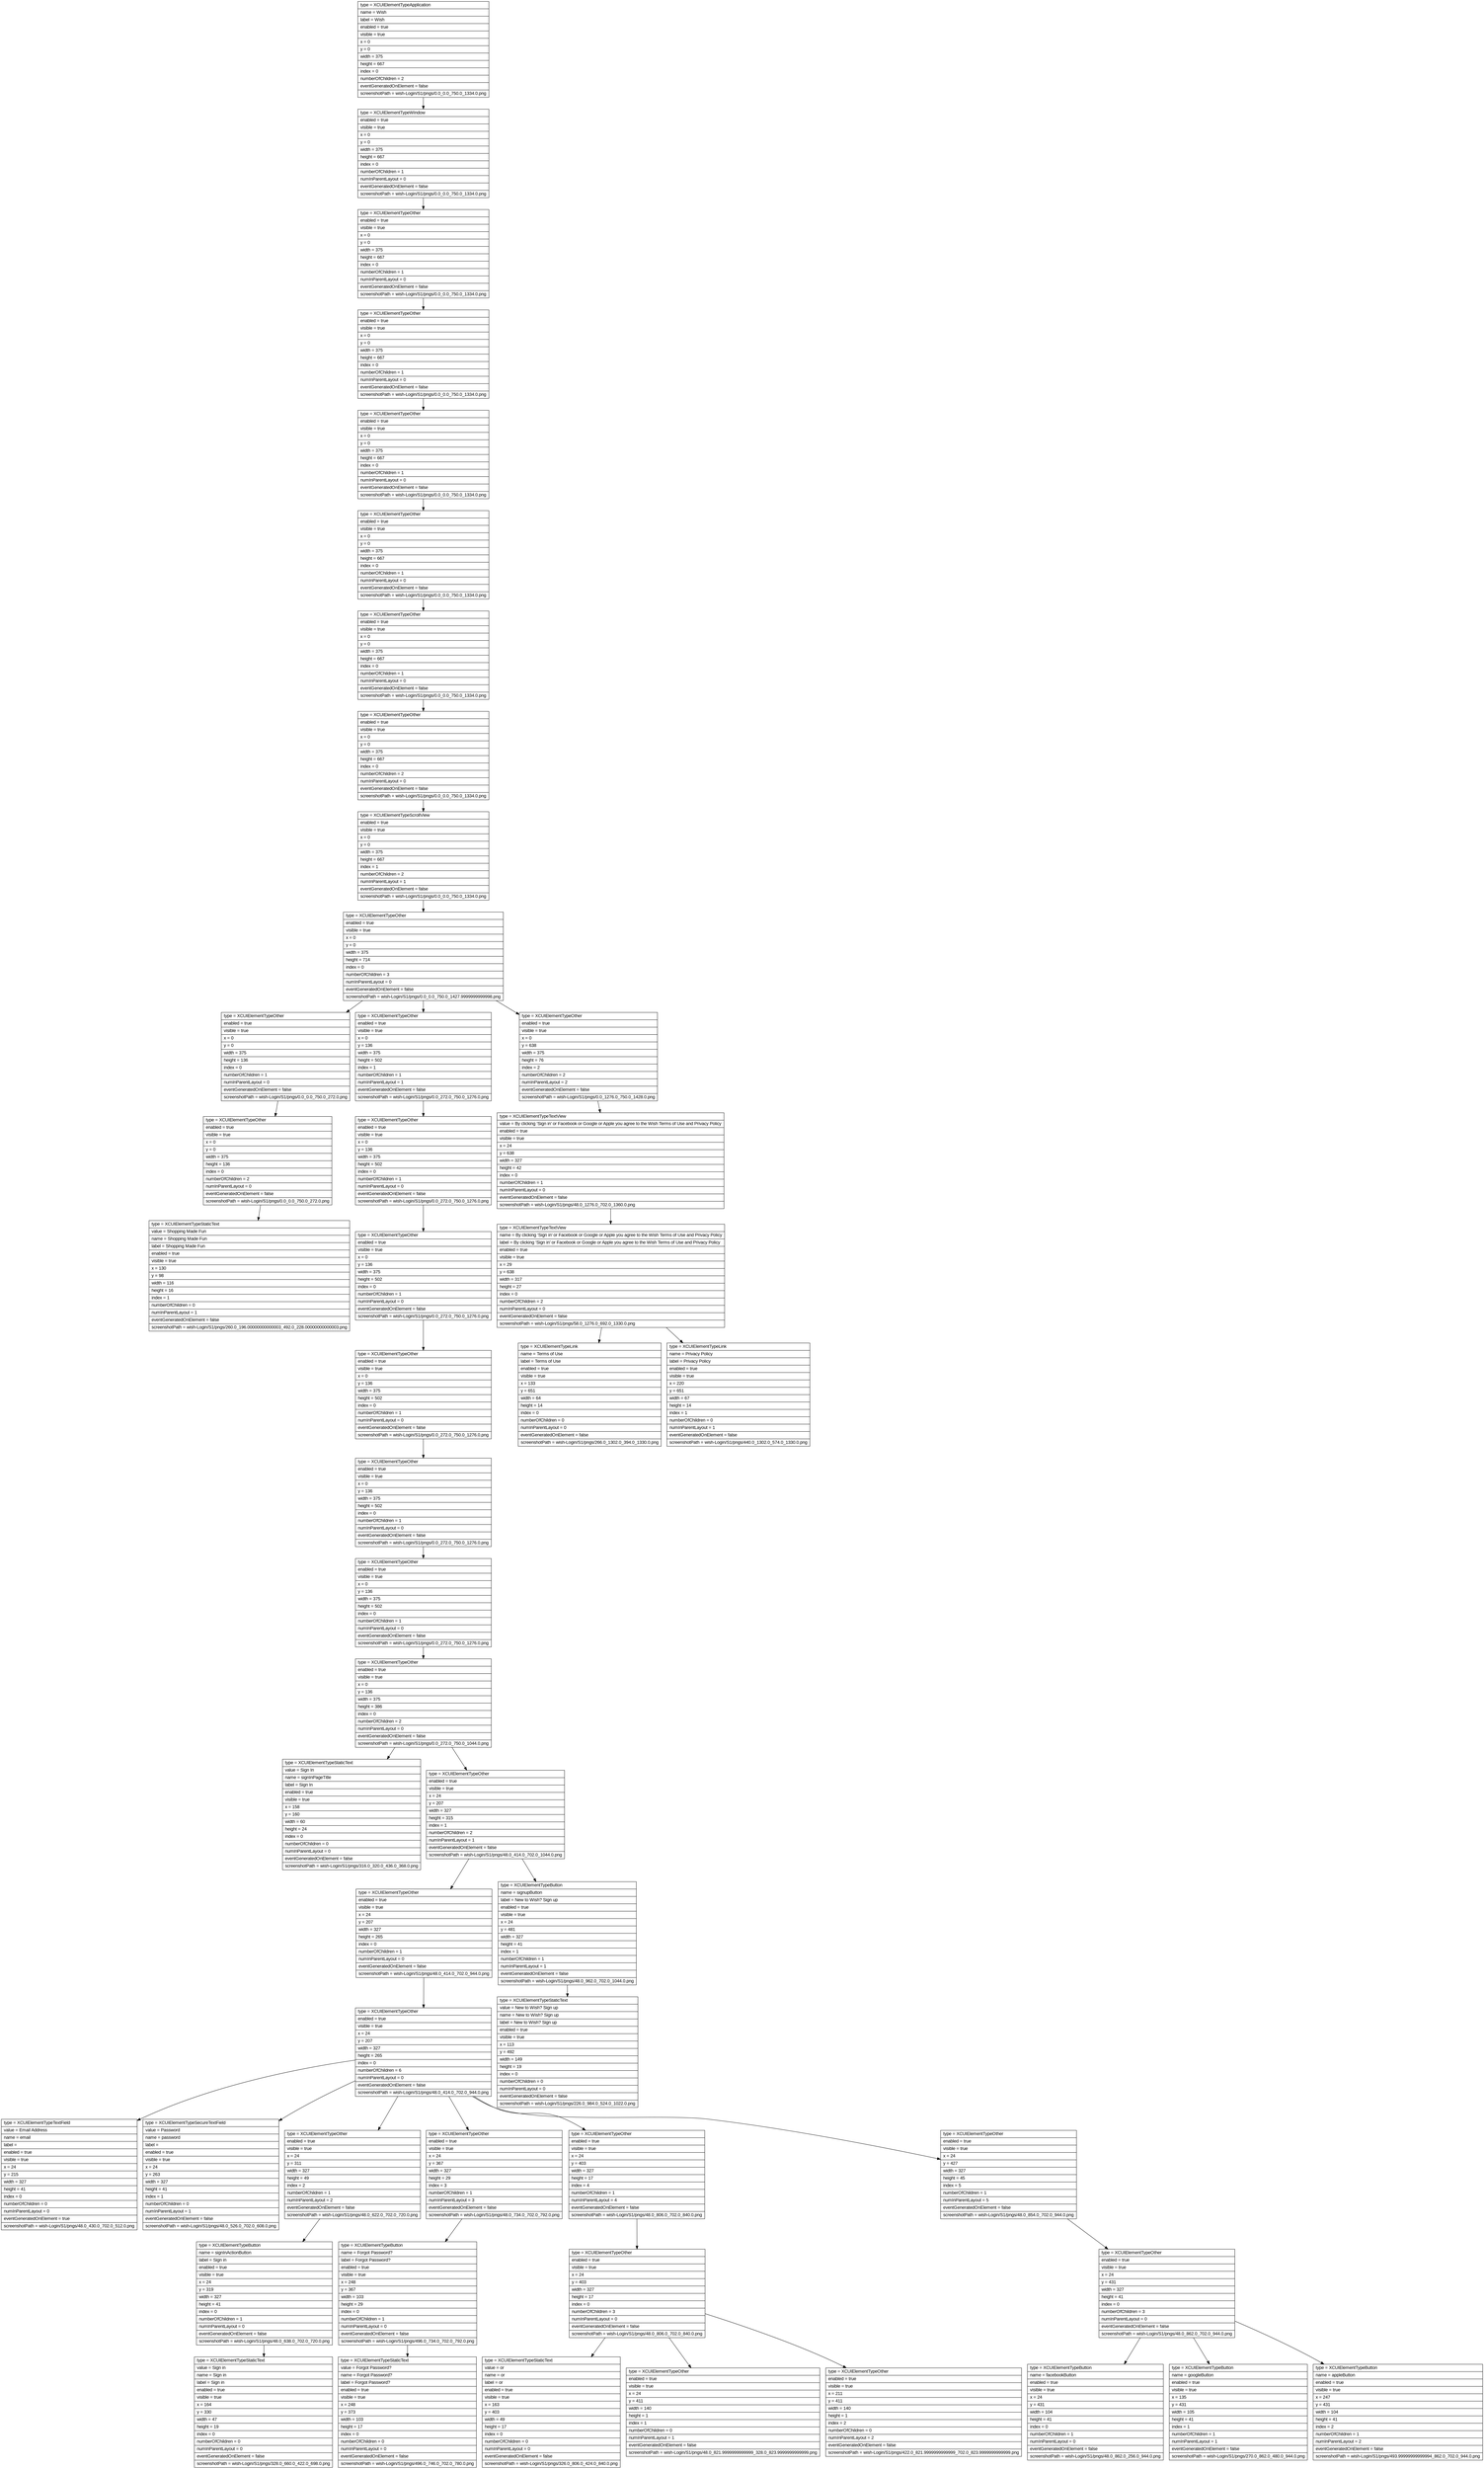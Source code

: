 digraph Layout {

	node [shape=record fontname=Arial];

	0	[label="{type = XCUIElementTypeApplication\l|name = Wish\l|label = Wish\l|enabled = true\l|visible = true\l|x = 0\l|y = 0\l|width = 375\l|height = 667\l|index = 0\l|numberOfChildren = 2\l|eventGeneratedOnElement = false \l|screenshotPath = wish-Login/S1/pngs/0.0_0.0_750.0_1334.0.png\l}"]
	1	[label="{type = XCUIElementTypeWindow\l|enabled = true\l|visible = true\l|x = 0\l|y = 0\l|width = 375\l|height = 667\l|index = 0\l|numberOfChildren = 1\l|numInParentLayout = 0\l|eventGeneratedOnElement = false \l|screenshotPath = wish-Login/S1/pngs/0.0_0.0_750.0_1334.0.png\l}"]
	2	[label="{type = XCUIElementTypeOther\l|enabled = true\l|visible = true\l|x = 0\l|y = 0\l|width = 375\l|height = 667\l|index = 0\l|numberOfChildren = 1\l|numInParentLayout = 0\l|eventGeneratedOnElement = false \l|screenshotPath = wish-Login/S1/pngs/0.0_0.0_750.0_1334.0.png\l}"]
	3	[label="{type = XCUIElementTypeOther\l|enabled = true\l|visible = true\l|x = 0\l|y = 0\l|width = 375\l|height = 667\l|index = 0\l|numberOfChildren = 1\l|numInParentLayout = 0\l|eventGeneratedOnElement = false \l|screenshotPath = wish-Login/S1/pngs/0.0_0.0_750.0_1334.0.png\l}"]
	4	[label="{type = XCUIElementTypeOther\l|enabled = true\l|visible = true\l|x = 0\l|y = 0\l|width = 375\l|height = 667\l|index = 0\l|numberOfChildren = 1\l|numInParentLayout = 0\l|eventGeneratedOnElement = false \l|screenshotPath = wish-Login/S1/pngs/0.0_0.0_750.0_1334.0.png\l}"]
	5	[label="{type = XCUIElementTypeOther\l|enabled = true\l|visible = true\l|x = 0\l|y = 0\l|width = 375\l|height = 667\l|index = 0\l|numberOfChildren = 1\l|numInParentLayout = 0\l|eventGeneratedOnElement = false \l|screenshotPath = wish-Login/S1/pngs/0.0_0.0_750.0_1334.0.png\l}"]
	6	[label="{type = XCUIElementTypeOther\l|enabled = true\l|visible = true\l|x = 0\l|y = 0\l|width = 375\l|height = 667\l|index = 0\l|numberOfChildren = 1\l|numInParentLayout = 0\l|eventGeneratedOnElement = false \l|screenshotPath = wish-Login/S1/pngs/0.0_0.0_750.0_1334.0.png\l}"]
	7	[label="{type = XCUIElementTypeOther\l|enabled = true\l|visible = true\l|x = 0\l|y = 0\l|width = 375\l|height = 667\l|index = 0\l|numberOfChildren = 2\l|numInParentLayout = 0\l|eventGeneratedOnElement = false \l|screenshotPath = wish-Login/S1/pngs/0.0_0.0_750.0_1334.0.png\l}"]
	8	[label="{type = XCUIElementTypeScrollView\l|enabled = true\l|visible = true\l|x = 0\l|y = 0\l|width = 375\l|height = 667\l|index = 1\l|numberOfChildren = 2\l|numInParentLayout = 1\l|eventGeneratedOnElement = false \l|screenshotPath = wish-Login/S1/pngs/0.0_0.0_750.0_1334.0.png\l}"]
	9	[label="{type = XCUIElementTypeOther\l|enabled = true\l|visible = true\l|x = 0\l|y = 0\l|width = 375\l|height = 714\l|index = 0\l|numberOfChildren = 3\l|numInParentLayout = 0\l|eventGeneratedOnElement = false \l|screenshotPath = wish-Login/S1/pngs/0.0_0.0_750.0_1427.9999999999998.png\l}"]
	10	[label="{type = XCUIElementTypeOther\l|enabled = true\l|visible = true\l|x = 0\l|y = 0\l|width = 375\l|height = 136\l|index = 0\l|numberOfChildren = 1\l|numInParentLayout = 0\l|eventGeneratedOnElement = false \l|screenshotPath = wish-Login/S1/pngs/0.0_0.0_750.0_272.0.png\l}"]
	11	[label="{type = XCUIElementTypeOther\l|enabled = true\l|visible = true\l|x = 0\l|y = 136\l|width = 375\l|height = 502\l|index = 1\l|numberOfChildren = 1\l|numInParentLayout = 1\l|eventGeneratedOnElement = false \l|screenshotPath = wish-Login/S1/pngs/0.0_272.0_750.0_1276.0.png\l}"]
	12	[label="{type = XCUIElementTypeOther\l|enabled = true\l|visible = true\l|x = 0\l|y = 638\l|width = 375\l|height = 76\l|index = 2\l|numberOfChildren = 2\l|numInParentLayout = 2\l|eventGeneratedOnElement = false \l|screenshotPath = wish-Login/S1/pngs/0.0_1276.0_750.0_1428.0.png\l}"]
	13	[label="{type = XCUIElementTypeOther\l|enabled = true\l|visible = true\l|x = 0\l|y = 0\l|width = 375\l|height = 136\l|index = 0\l|numberOfChildren = 2\l|numInParentLayout = 0\l|eventGeneratedOnElement = false \l|screenshotPath = wish-Login/S1/pngs/0.0_0.0_750.0_272.0.png\l}"]
	14	[label="{type = XCUIElementTypeOther\l|enabled = true\l|visible = true\l|x = 0\l|y = 136\l|width = 375\l|height = 502\l|index = 0\l|numberOfChildren = 1\l|numInParentLayout = 0\l|eventGeneratedOnElement = false \l|screenshotPath = wish-Login/S1/pngs/0.0_272.0_750.0_1276.0.png\l}"]
	15	[label="{type = XCUIElementTypeTextView\l|value = By clicking ‘Sign in’ or Facebook or Google or Apple you agree to the Wish Terms of Use and Privacy Policy\l|enabled = true\l|visible = true\l|x = 24\l|y = 638\l|width = 327\l|height = 42\l|index = 0\l|numberOfChildren = 1\l|numInParentLayout = 0\l|eventGeneratedOnElement = false \l|screenshotPath = wish-Login/S1/pngs/48.0_1276.0_702.0_1360.0.png\l}"]
	16	[label="{type = XCUIElementTypeStaticText\l|value = Shopping Made Fun\l|name = Shopping Made Fun\l|label = Shopping Made Fun\l|enabled = true\l|visible = true\l|x = 130\l|y = 98\l|width = 116\l|height = 16\l|index = 1\l|numberOfChildren = 0\l|numInParentLayout = 1\l|eventGeneratedOnElement = false \l|screenshotPath = wish-Login/S1/pngs/260.0_196.00000000000003_492.0_228.00000000000003.png\l}"]
	17	[label="{type = XCUIElementTypeOther\l|enabled = true\l|visible = true\l|x = 0\l|y = 136\l|width = 375\l|height = 502\l|index = 0\l|numberOfChildren = 1\l|numInParentLayout = 0\l|eventGeneratedOnElement = false \l|screenshotPath = wish-Login/S1/pngs/0.0_272.0_750.0_1276.0.png\l}"]
	18	[label="{type = XCUIElementTypeTextView\l|name = By clicking ‘Sign in’ or Facebook or Google or Apple you agree to the Wish Terms of Use and Privacy Policy\l|label = By clicking ‘Sign in’ or Facebook or Google or Apple you agree to the Wish Terms of Use and Privacy Policy\l|enabled = true\l|visible = true\l|x = 29\l|y = 638\l|width = 317\l|height = 27\l|index = 0\l|numberOfChildren = 2\l|numInParentLayout = 0\l|eventGeneratedOnElement = false \l|screenshotPath = wish-Login/S1/pngs/58.0_1276.0_692.0_1330.0.png\l}"]
	19	[label="{type = XCUIElementTypeOther\l|enabled = true\l|visible = true\l|x = 0\l|y = 136\l|width = 375\l|height = 502\l|index = 0\l|numberOfChildren = 1\l|numInParentLayout = 0\l|eventGeneratedOnElement = false \l|screenshotPath = wish-Login/S1/pngs/0.0_272.0_750.0_1276.0.png\l}"]
	20	[label="{type = XCUIElementTypeLink\l|name = Terms of Use\l|label = Terms of Use\l|enabled = true\l|visible = true\l|x = 133\l|y = 651\l|width = 64\l|height = 14\l|index = 0\l|numberOfChildren = 0\l|numInParentLayout = 0\l|eventGeneratedOnElement = false \l|screenshotPath = wish-Login/S1/pngs/266.0_1302.0_394.0_1330.0.png\l}"]
	21	[label="{type = XCUIElementTypeLink\l|name = Privacy Policy\l|label = Privacy Policy\l|enabled = true\l|visible = true\l|x = 220\l|y = 651\l|width = 67\l|height = 14\l|index = 1\l|numberOfChildren = 0\l|numInParentLayout = 1\l|eventGeneratedOnElement = false \l|screenshotPath = wish-Login/S1/pngs/440.0_1302.0_574.0_1330.0.png\l}"]
	22	[label="{type = XCUIElementTypeOther\l|enabled = true\l|visible = true\l|x = 0\l|y = 136\l|width = 375\l|height = 502\l|index = 0\l|numberOfChildren = 1\l|numInParentLayout = 0\l|eventGeneratedOnElement = false \l|screenshotPath = wish-Login/S1/pngs/0.0_272.0_750.0_1276.0.png\l}"]
	23	[label="{type = XCUIElementTypeOther\l|enabled = true\l|visible = true\l|x = 0\l|y = 136\l|width = 375\l|height = 502\l|index = 0\l|numberOfChildren = 1\l|numInParentLayout = 0\l|eventGeneratedOnElement = false \l|screenshotPath = wish-Login/S1/pngs/0.0_272.0_750.0_1276.0.png\l}"]
	24	[label="{type = XCUIElementTypeOther\l|enabled = true\l|visible = true\l|x = 0\l|y = 136\l|width = 375\l|height = 386\l|index = 0\l|numberOfChildren = 2\l|numInParentLayout = 0\l|eventGeneratedOnElement = false \l|screenshotPath = wish-Login/S1/pngs/0.0_272.0_750.0_1044.0.png\l}"]
	25	[label="{type = XCUIElementTypeStaticText\l|value = Sign In\l|name = signInPageTitle\l|label = Sign In\l|enabled = true\l|visible = true\l|x = 158\l|y = 160\l|width = 60\l|height = 24\l|index = 0\l|numberOfChildren = 0\l|numInParentLayout = 0\l|eventGeneratedOnElement = false \l|screenshotPath = wish-Login/S1/pngs/316.0_320.0_436.0_368.0.png\l}"]
	26	[label="{type = XCUIElementTypeOther\l|enabled = true\l|visible = true\l|x = 24\l|y = 207\l|width = 327\l|height = 315\l|index = 1\l|numberOfChildren = 2\l|numInParentLayout = 1\l|eventGeneratedOnElement = false \l|screenshotPath = wish-Login/S1/pngs/48.0_414.0_702.0_1044.0.png\l}"]
	27	[label="{type = XCUIElementTypeOther\l|enabled = true\l|visible = true\l|x = 24\l|y = 207\l|width = 327\l|height = 265\l|index = 0\l|numberOfChildren = 1\l|numInParentLayout = 0\l|eventGeneratedOnElement = false \l|screenshotPath = wish-Login/S1/pngs/48.0_414.0_702.0_944.0.png\l}"]
	28	[label="{type = XCUIElementTypeButton\l|name = signupButton\l|label = New to Wish? Sign up\l|enabled = true\l|visible = true\l|x = 24\l|y = 481\l|width = 327\l|height = 41\l|index = 1\l|numberOfChildren = 1\l|numInParentLayout = 1\l|eventGeneratedOnElement = false \l|screenshotPath = wish-Login/S1/pngs/48.0_962.0_702.0_1044.0.png\l}"]
	29	[label="{type = XCUIElementTypeOther\l|enabled = true\l|visible = true\l|x = 24\l|y = 207\l|width = 327\l|height = 265\l|index = 0\l|numberOfChildren = 6\l|numInParentLayout = 0\l|eventGeneratedOnElement = false \l|screenshotPath = wish-Login/S1/pngs/48.0_414.0_702.0_944.0.png\l}"]
	30	[label="{type = XCUIElementTypeStaticText\l|value = New to Wish? Sign up\l|name = New to Wish? Sign up\l|label = New to Wish? Sign up\l|enabled = true\l|visible = true\l|x = 113\l|y = 492\l|width = 149\l|height = 19\l|index = 0\l|numberOfChildren = 0\l|numInParentLayout = 0\l|eventGeneratedOnElement = false \l|screenshotPath = wish-Login/S1/pngs/226.0_984.0_524.0_1022.0.png\l}"]
	31	[label="{type = XCUIElementTypeTextField\l|value = Email Address\l|name = email\l|label = \l|enabled = true\l|visible = true\l|x = 24\l|y = 215\l|width = 327\l|height = 41\l|index = 0\l|numberOfChildren = 0\l|numInParentLayout = 0\l|eventGeneratedOnElement = true \l|screenshotPath = wish-Login/S1/pngs/48.0_430.0_702.0_512.0.png\l}"]
	32	[label="{type = XCUIElementTypeSecureTextField\l|value = Password\l|name = password\l|label = \l|enabled = true\l|visible = true\l|x = 24\l|y = 263\l|width = 327\l|height = 41\l|index = 1\l|numberOfChildren = 0\l|numInParentLayout = 1\l|eventGeneratedOnElement = false \l|screenshotPath = wish-Login/S1/pngs/48.0_526.0_702.0_608.0.png\l}"]
	33	[label="{type = XCUIElementTypeOther\l|enabled = true\l|visible = true\l|x = 24\l|y = 311\l|width = 327\l|height = 49\l|index = 2\l|numberOfChildren = 1\l|numInParentLayout = 2\l|eventGeneratedOnElement = false \l|screenshotPath = wish-Login/S1/pngs/48.0_622.0_702.0_720.0.png\l}"]
	34	[label="{type = XCUIElementTypeOther\l|enabled = true\l|visible = true\l|x = 24\l|y = 367\l|width = 327\l|height = 29\l|index = 3\l|numberOfChildren = 1\l|numInParentLayout = 3\l|eventGeneratedOnElement = false \l|screenshotPath = wish-Login/S1/pngs/48.0_734.0_702.0_792.0.png\l}"]
	35	[label="{type = XCUIElementTypeOther\l|enabled = true\l|visible = true\l|x = 24\l|y = 403\l|width = 327\l|height = 17\l|index = 4\l|numberOfChildren = 1\l|numInParentLayout = 4\l|eventGeneratedOnElement = false \l|screenshotPath = wish-Login/S1/pngs/48.0_806.0_702.0_840.0.png\l}"]
	36	[label="{type = XCUIElementTypeOther\l|enabled = true\l|visible = true\l|x = 24\l|y = 427\l|width = 327\l|height = 45\l|index = 5\l|numberOfChildren = 1\l|numInParentLayout = 5\l|eventGeneratedOnElement = false \l|screenshotPath = wish-Login/S1/pngs/48.0_854.0_702.0_944.0.png\l}"]
	37	[label="{type = XCUIElementTypeButton\l|name = signInActionButton\l|label = Sign in\l|enabled = true\l|visible = true\l|x = 24\l|y = 319\l|width = 327\l|height = 41\l|index = 0\l|numberOfChildren = 1\l|numInParentLayout = 0\l|eventGeneratedOnElement = false \l|screenshotPath = wish-Login/S1/pngs/48.0_638.0_702.0_720.0.png\l}"]
	38	[label="{type = XCUIElementTypeButton\l|name = Forgot Password?\l|label = Forgot Password?\l|enabled = true\l|visible = true\l|x = 248\l|y = 367\l|width = 103\l|height = 29\l|index = 0\l|numberOfChildren = 1\l|numInParentLayout = 0\l|eventGeneratedOnElement = false \l|screenshotPath = wish-Login/S1/pngs/496.0_734.0_702.0_792.0.png\l}"]
	39	[label="{type = XCUIElementTypeOther\l|enabled = true\l|visible = true\l|x = 24\l|y = 403\l|width = 327\l|height = 17\l|index = 0\l|numberOfChildren = 3\l|numInParentLayout = 0\l|eventGeneratedOnElement = false \l|screenshotPath = wish-Login/S1/pngs/48.0_806.0_702.0_840.0.png\l}"]
	40	[label="{type = XCUIElementTypeOther\l|enabled = true\l|visible = true\l|x = 24\l|y = 431\l|width = 327\l|height = 41\l|index = 0\l|numberOfChildren = 3\l|numInParentLayout = 0\l|eventGeneratedOnElement = false \l|screenshotPath = wish-Login/S1/pngs/48.0_862.0_702.0_944.0.png\l}"]
	41	[label="{type = XCUIElementTypeStaticText\l|value = Sign in\l|name = Sign in\l|label = Sign in\l|enabled = true\l|visible = true\l|x = 164\l|y = 330\l|width = 47\l|height = 19\l|index = 0\l|numberOfChildren = 0\l|numInParentLayout = 0\l|eventGeneratedOnElement = false \l|screenshotPath = wish-Login/S1/pngs/328.0_660.0_422.0_698.0.png\l}"]
	42	[label="{type = XCUIElementTypeStaticText\l|value = Forgot Password?\l|name = Forgot Password?\l|label = Forgot Password?\l|enabled = true\l|visible = true\l|x = 248\l|y = 373\l|width = 103\l|height = 17\l|index = 0\l|numberOfChildren = 0\l|numInParentLayout = 0\l|eventGeneratedOnElement = false \l|screenshotPath = wish-Login/S1/pngs/496.0_746.0_702.0_780.0.png\l}"]
	43	[label="{type = XCUIElementTypeStaticText\l|value = or\l|name = or\l|label = or\l|enabled = true\l|visible = true\l|x = 163\l|y = 403\l|width = 49\l|height = 17\l|index = 0\l|numberOfChildren = 0\l|numInParentLayout = 0\l|eventGeneratedOnElement = false \l|screenshotPath = wish-Login/S1/pngs/326.0_806.0_424.0_840.0.png\l}"]
	44	[label="{type = XCUIElementTypeOther\l|enabled = true\l|visible = true\l|x = 24\l|y = 411\l|width = 140\l|height = 1\l|index = 1\l|numberOfChildren = 0\l|numInParentLayout = 1\l|eventGeneratedOnElement = false \l|screenshotPath = wish-Login/S1/pngs/48.0_821.9999999999999_328.0_823.9999999999999.png\l}"]
	45	[label="{type = XCUIElementTypeOther\l|enabled = true\l|visible = true\l|x = 211\l|y = 411\l|width = 140\l|height = 1\l|index = 2\l|numberOfChildren = 0\l|numInParentLayout = 2\l|eventGeneratedOnElement = false \l|screenshotPath = wish-Login/S1/pngs/422.0_821.9999999999999_702.0_823.9999999999999.png\l}"]
	46	[label="{type = XCUIElementTypeButton\l|name = facebookButton\l|enabled = true\l|visible = true\l|x = 24\l|y = 431\l|width = 104\l|height = 41\l|index = 0\l|numberOfChildren = 1\l|numInParentLayout = 0\l|eventGeneratedOnElement = false \l|screenshotPath = wish-Login/S1/pngs/48.0_862.0_256.0_944.0.png\l}"]
	47	[label="{type = XCUIElementTypeButton\l|name = googleButton\l|enabled = true\l|visible = true\l|x = 135\l|y = 431\l|width = 105\l|height = 41\l|index = 1\l|numberOfChildren = 1\l|numInParentLayout = 1\l|eventGeneratedOnElement = false \l|screenshotPath = wish-Login/S1/pngs/270.0_862.0_480.0_944.0.png\l}"]
	48	[label="{type = XCUIElementTypeButton\l|name = appleButton\l|enabled = true\l|visible = true\l|x = 247\l|y = 431\l|width = 104\l|height = 41\l|index = 2\l|numberOfChildren = 1\l|numInParentLayout = 2\l|eventGeneratedOnElement = false \l|screenshotPath = wish-Login/S1/pngs/493.99999999999994_862.0_702.0_944.0.png\l}"]


	0 -> 1
	1 -> 2
	2 -> 3
	3 -> 4
	4 -> 5
	5 -> 6
	6 -> 7
	7 -> 8
	8 -> 9
	9 -> 10
	9 -> 11
	9 -> 12
	10 -> 13
	11 -> 14
	12 -> 15
	13 -> 16
	14 -> 17
	15 -> 18
	17 -> 19
	18 -> 20
	18 -> 21
	19 -> 22
	22 -> 23
	23 -> 24
	24 -> 25
	24 -> 26
	26 -> 27
	26 -> 28
	27 -> 29
	28 -> 30
	29 -> 31
	29 -> 32
	29 -> 33
	29 -> 34
	29 -> 35
	29 -> 36
	33 -> 37
	34 -> 38
	35 -> 39
	36 -> 40
	37 -> 41
	38 -> 42
	39 -> 43
	39 -> 44
	39 -> 45
	40 -> 46
	40 -> 47
	40 -> 48


}